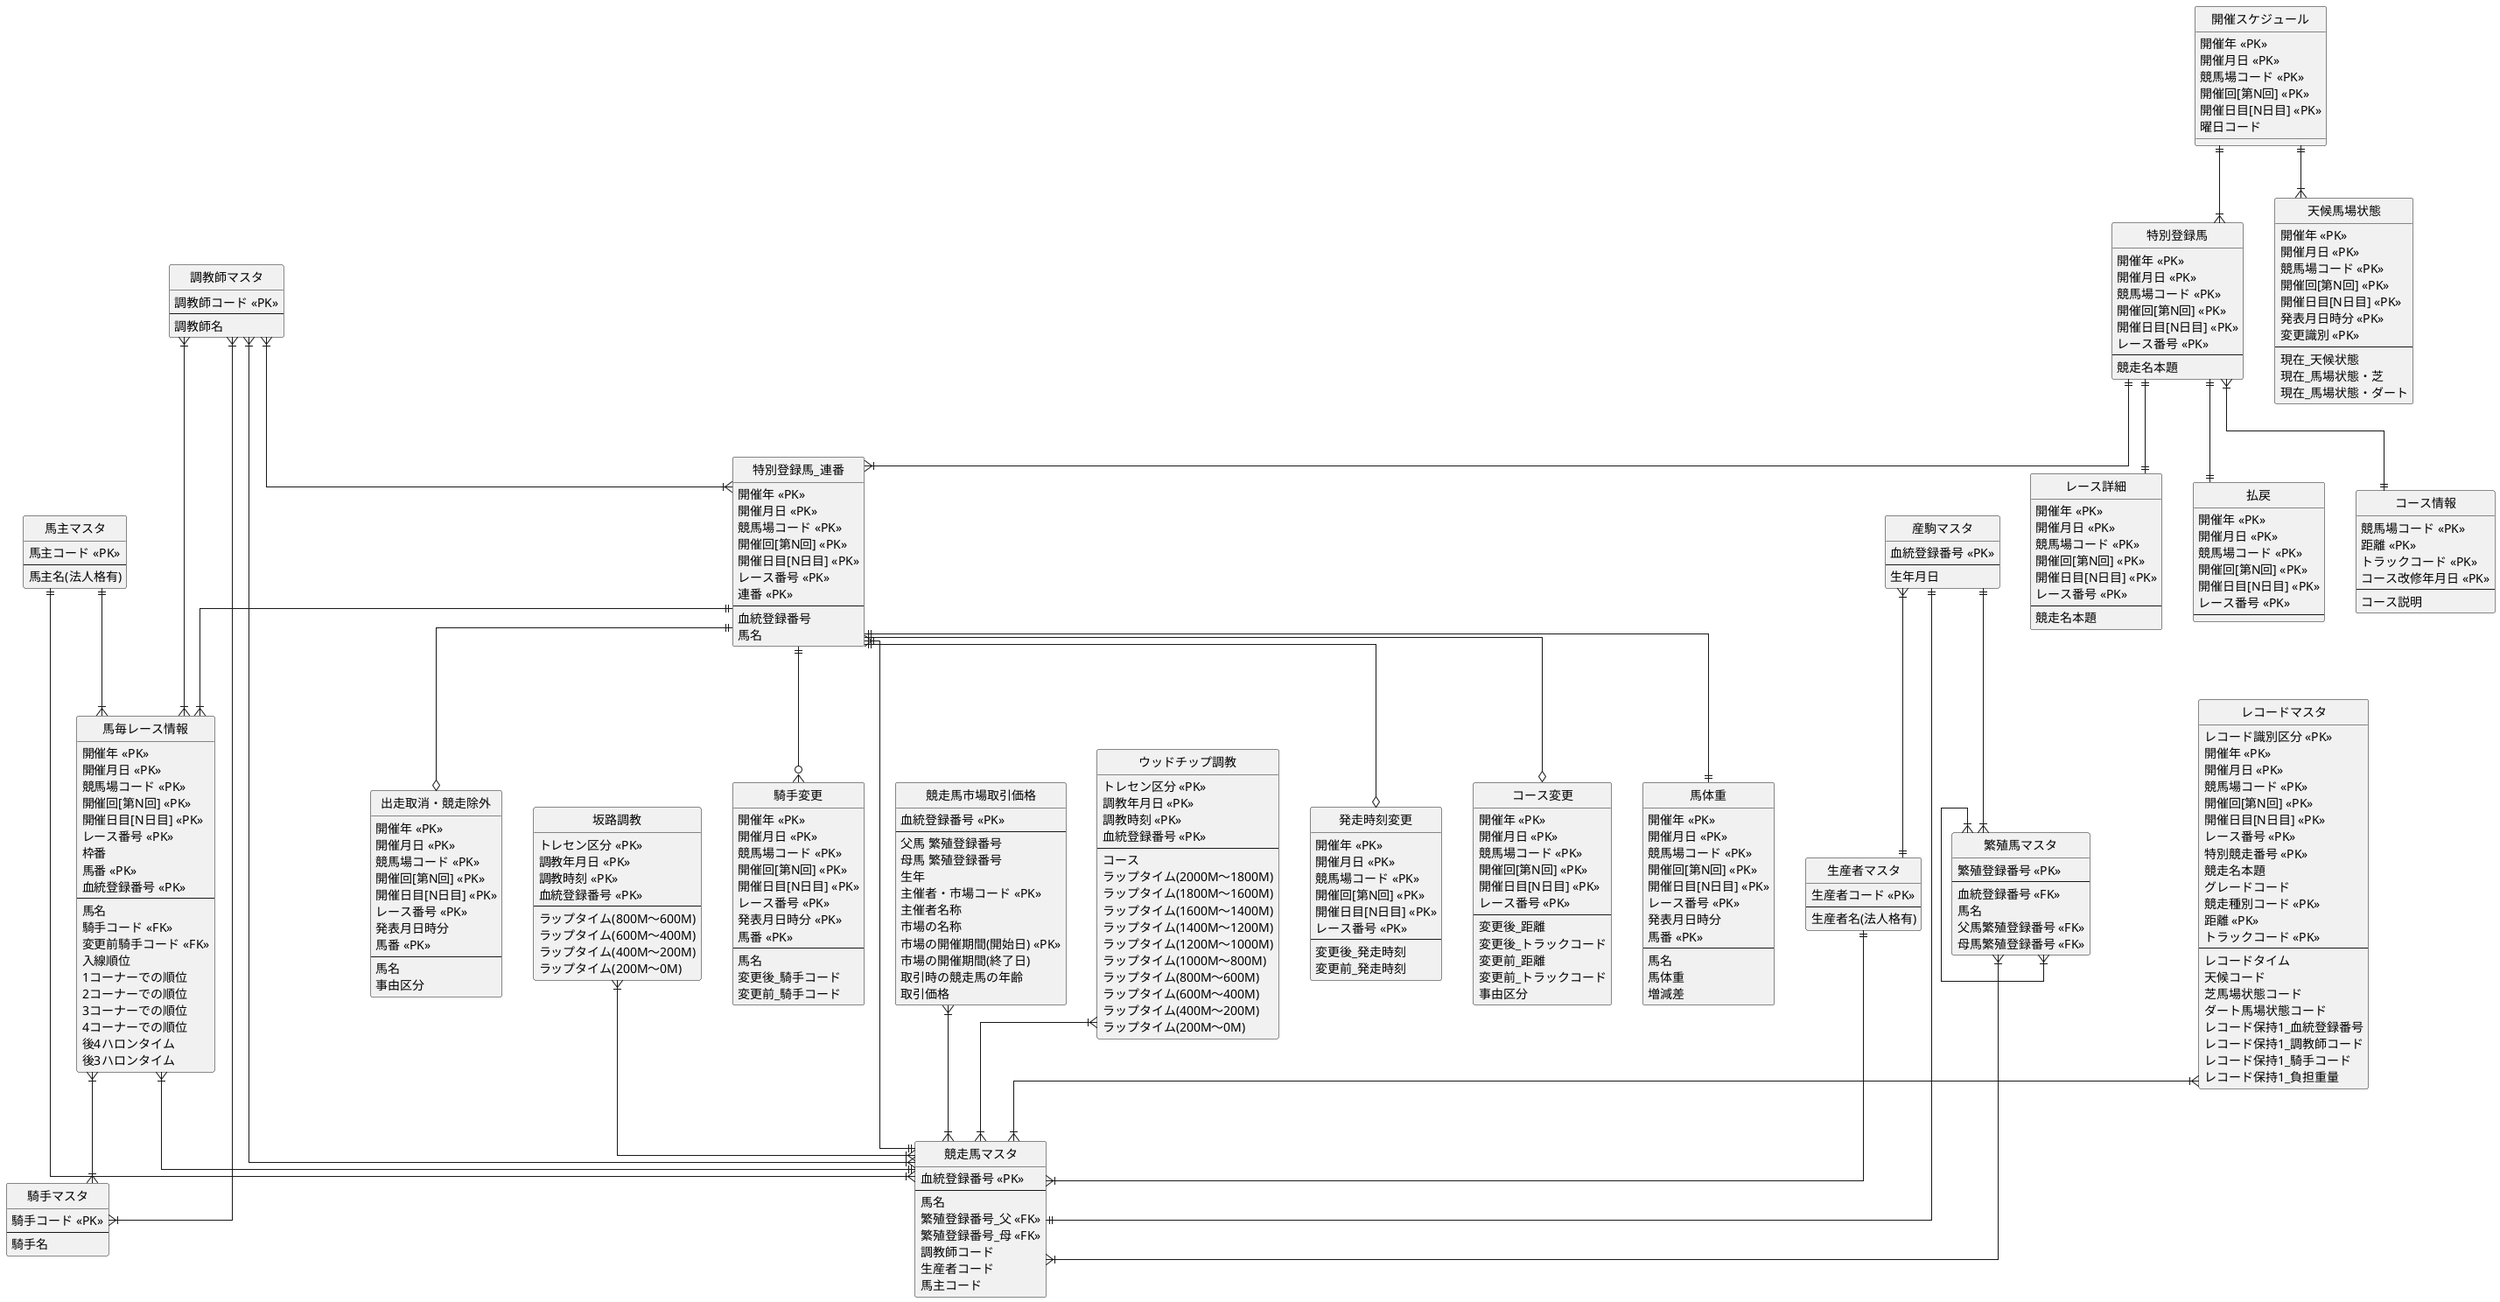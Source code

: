 @startuml jra-van-data

hide circle
skinparam linetype ortho

entity "特別登録馬" {
    開催年 <<PK>>
    開催月日 <<PK>>
    競馬場コード <<PK>>
    開催回[第N回] <<PK>>
    開催日目[N日目] <<PK>>
    レース番号 <<PK>>
    --
    競走名本題
}

entity "特別登録馬_連番" {
    開催年 <<PK>>
    開催月日 <<PK>>
    競馬場コード <<PK>>
    開催回[第N回] <<PK>>
    開催日目[N日目] <<PK>>
    レース番号 <<PK>>
    連番 <<PK>>
    --
    血統登録番号
    馬名
}

entity "レース詳細" {
    開催年 <<PK>>
    開催月日 <<PK>>
    競馬場コード <<PK>>
    開催回[第N回] <<PK>>
    開催日目[N日目] <<PK>>
    レース番号 <<PK>>
    --
    競走名本題
}

entity "馬毎レース情報" {
    開催年 <<PK>>
    開催月日 <<PK>>
    競馬場コード <<PK>>
    開催回[第N回] <<PK>>
    開催日目[N日目] <<PK>>
    レース番号 <<PK>>
    枠番
    馬番 <<PK>>
    血統登録番号 <<PK>>
    --
    馬名
    騎手コード <<FK>>
    変更前騎手コード <<FK>>
    入線順位
    1コーナーでの順位
    2コーナーでの順位
    3コーナーでの順位
    4コーナーでの順位
    後4ハロンタイム
    後3ハロンタイム
}

entity "払戻" {
    開催年 <<PK>>
    開催月日 <<PK>>
    競馬場コード <<PK>>
    開催回[第N回] <<PK>>
    開催日目[N日目] <<PK>>
    レース番号 <<PK>>
    --
}

entity "競走馬マスタ" {
    血統登録番号 <<PK>>
    --
    馬名
    繁殖登録番号_父 <<FK>>
    繁殖登録番号_母 <<FK>>
    調教師コード
    生産者コード
    馬主コード
}

entity "騎手マスタ" {
    騎手コード <<PK>>
    --
    騎手名
}

entity "調教師マスタ" {
    調教師コード <<PK>>
    --
    調教師名
}

entity "生産者マスタ" {
    生産者コード <<PK>>
    --
    生産者名(法人格有)
}

entity "馬主マスタ" {
    馬主コード <<PK>>
    --
    馬主名(法人格有)
}

entity "繁殖馬マスタ" {
    繁殖登録番号 <<PK>>
    --
    血統登録番号 <<FK>>
    馬名
    父馬繁殖登録番号 <<FK>>
    母馬繁殖登録番号 <<FK>>
}

entity "産駒マスタ" {
    血統登録番号 <<PK>>
    ---
    生年月日
}

entity "レコードマスタ" {
    レコード識別区分 <<PK>>
    開催年 <<PK>>
    開催月日 <<PK>>
    競馬場コード <<PK>>
    開催回[第N回] <<PK>>
    開催日目[N日目] <<PK>>
    レース番号 <<PK>>
    特別競走番号 <<PK>>
    競走名本題
    グレードコード
    競走種別コード <<PK>>
    距離 <<PK>>
    トラックコード <<PK>>
    ---
    レコードタイム
    天候コード
    芝馬場状態コード
    ダート馬場状態コード
    レコード保持1_血統登録番号
    レコード保持1_調教師コード
    レコード保持1_騎手コード
    レコード保持1_負担重量
}

entity "坂路調教" {
    トレセン区分 <<PK>>
    調教年月日 <<PK>>
    調教時刻 <<PK>>
    血統登録番号 <<PK>>
    --
    ラップタイム(800M～600M)
    ラップタイム(600M～400M)
    ラップタイム(400M～200M)
    ラップタイム(200M～0M)
}

entity "競走馬市場取引価格" {
    血統登録番号 <<PK>>
    --
    父馬 繁殖登録番号
    母馬 繁殖登録番号
    生年
    主催者・市場コード <<PK>>
    主催者名称
    市場の名称
    市場の開催期間(開始日) <<PK>>
    市場の開催期間(終了日)
    取引時の競走馬の年齢
    取引価格
}

entity "開催スケジュール" {
    開催年 <<PK>>
    開催月日 <<PK>>
    競馬場コード <<PK>>
    開催回[第N回] <<PK>>
    開催日目[N日目] <<PK>>
    曜日コード
}

entity "コース情報" {
    競馬場コード <<PK>>
    距離 <<PK>>
    トラックコード <<PK>>
    コース改修年月日 <<PK>>
    --
    コース説明
}

entity "ウッドチップ調教" {
    トレセン区分 <<PK>>
    調教年月日 <<PK>>
    調教時刻 <<PK>>
    血統登録番号 <<PK>>
    ---
    コース
    ラップタイム(2000M～1800M)
    ラップタイム(1800M～1600M)
    ラップタイム(1600M～1400M)
    ラップタイム(1400M～1200M)
    ラップタイム(1200M～1000M)
    ラップタイム(1000M～800M)
    ラップタイム(800M～600M)
    ラップタイム(600M～400M)
    ラップタイム(400M～200M)
    ラップタイム(200M～0M)
}

entity "馬体重" {
    開催年 <<PK>>
    開催月日 <<PK>>
    競馬場コード <<PK>>
    開催回[第N回] <<PK>>
    開催日目[N日目] <<PK>>
    レース番号 <<PK>>
    発表月日時分
    馬番 <<PK>>
    ---
    馬名
    馬体重
    増減差
}

entity "天候馬場状態" {
    開催年 <<PK>>
    開催月日 <<PK>>
    競馬場コード <<PK>>
    開催回[第N回] <<PK>>
    開催日目[N日目] <<PK>>
    発表月日時分 <<PK>>
    変更識別 <<PK>>
    --
    現在_天候状態
    現在_馬場状態・芝
    現在_馬場状態・ダート
}

entity "出走取消・競走除外" {
    開催年 <<PK>>
    開催月日 <<PK>>
    競馬場コード <<PK>>
    開催回[第N回] <<PK>>
    開催日目[N日目] <<PK>>
    レース番号 <<PK>>
    発表月日時分
    馬番 <<PK>>
    --
    馬名
    事由区分
}

entity "騎手変更" {
    開催年 <<PK>>
    開催月日 <<PK>>
    競馬場コード <<PK>>
    開催回[第N回] <<PK>>
    開催日目[N日目] <<PK>>
    レース番号 <<PK>>
    発表月日時分 <<PK>>
    馬番 <<PK>>
    --
    馬名
    変更後_騎手コード
    変更前_騎手コード
}

entity "発走時刻変更" {
    開催年 <<PK>>
    開催月日 <<PK>>
    競馬場コード <<PK>>
    開催回[第N回] <<PK>>
    開催日目[N日目] <<PK>>
    レース番号 <<PK>>
    --
    変更後_発走時刻
    変更前_発走時刻
}

entity "コース変更" {
    開催年 <<PK>>
    開催月日 <<PK>>
    競馬場コード <<PK>>
    開催回[第N回] <<PK>>
    開催日目[N日目] <<PK>>
    レース番号 <<PK>>
    --
    変更後_距離
    変更後_トラックコード
    変更前_距離
    変更前_トラックコード
    事由区分
}


"特別登録馬" ||--|{ "特別登録馬_連番"
"特別登録馬" ||--|| "レース詳細"
"特別登録馬_連番" ||--|{ "馬毎レース情報"
"特別登録馬" ||--|| "払戻"
"特別登録馬_連番" }|--||"競走馬マスタ"
"馬毎レース情報" }|--||"競走馬マスタ"
"馬毎レース情報" }|--|{ "騎手マスタ"
"調教師マスタ" }|--|{ "特別登録馬_連番"
"調教師マスタ" }|--|{ "馬毎レース情報"
"調教師マスタ" }|--|{ "競走馬マスタ"
"調教師マスタ" }|--|{ "騎手マスタ"
"生産者マスタ" ||--|{ "競走馬マスタ"
"馬主マスタ" ||--|{ "競走馬マスタ"
"馬主マスタ" ||--|{ "馬毎レース情報"
"繁殖馬マスタ" }|--|{ "競走馬マスタ"
"繁殖馬マスタ" }|--|{ "繁殖馬マスタ"
"産駒マスタ" ||--|| "競走馬マスタ"
"産駒マスタ" }|--|| "生産者マスタ"
"産駒マスタ" ||--|{ "繁殖馬マスタ"
"レコードマスタ" }|--|{ "競走馬マスタ"
"坂路調教" }|--|{ "競走馬マスタ"
"競走馬市場取引価格" }|--|{ "競走馬マスタ"
"特別登録馬" }|--|| "コース情報"
"ウッドチップ調教" }|--|{ "競走馬マスタ"
"特別登録馬_連番" ||--|| "馬体重"
"開催スケジュール" ||--|{ "特別登録馬"
"開催スケジュール" ||--|{ "天候馬場状態"
"特別登録馬_連番" ||--o "出走取消・競走除外"
"特別登録馬_連番" ||--o{ "騎手変更"
"特別登録馬_連番" ||--o "発走時刻変更"
"特別登録馬_連番" ||--o "コース変更"


@enduml
